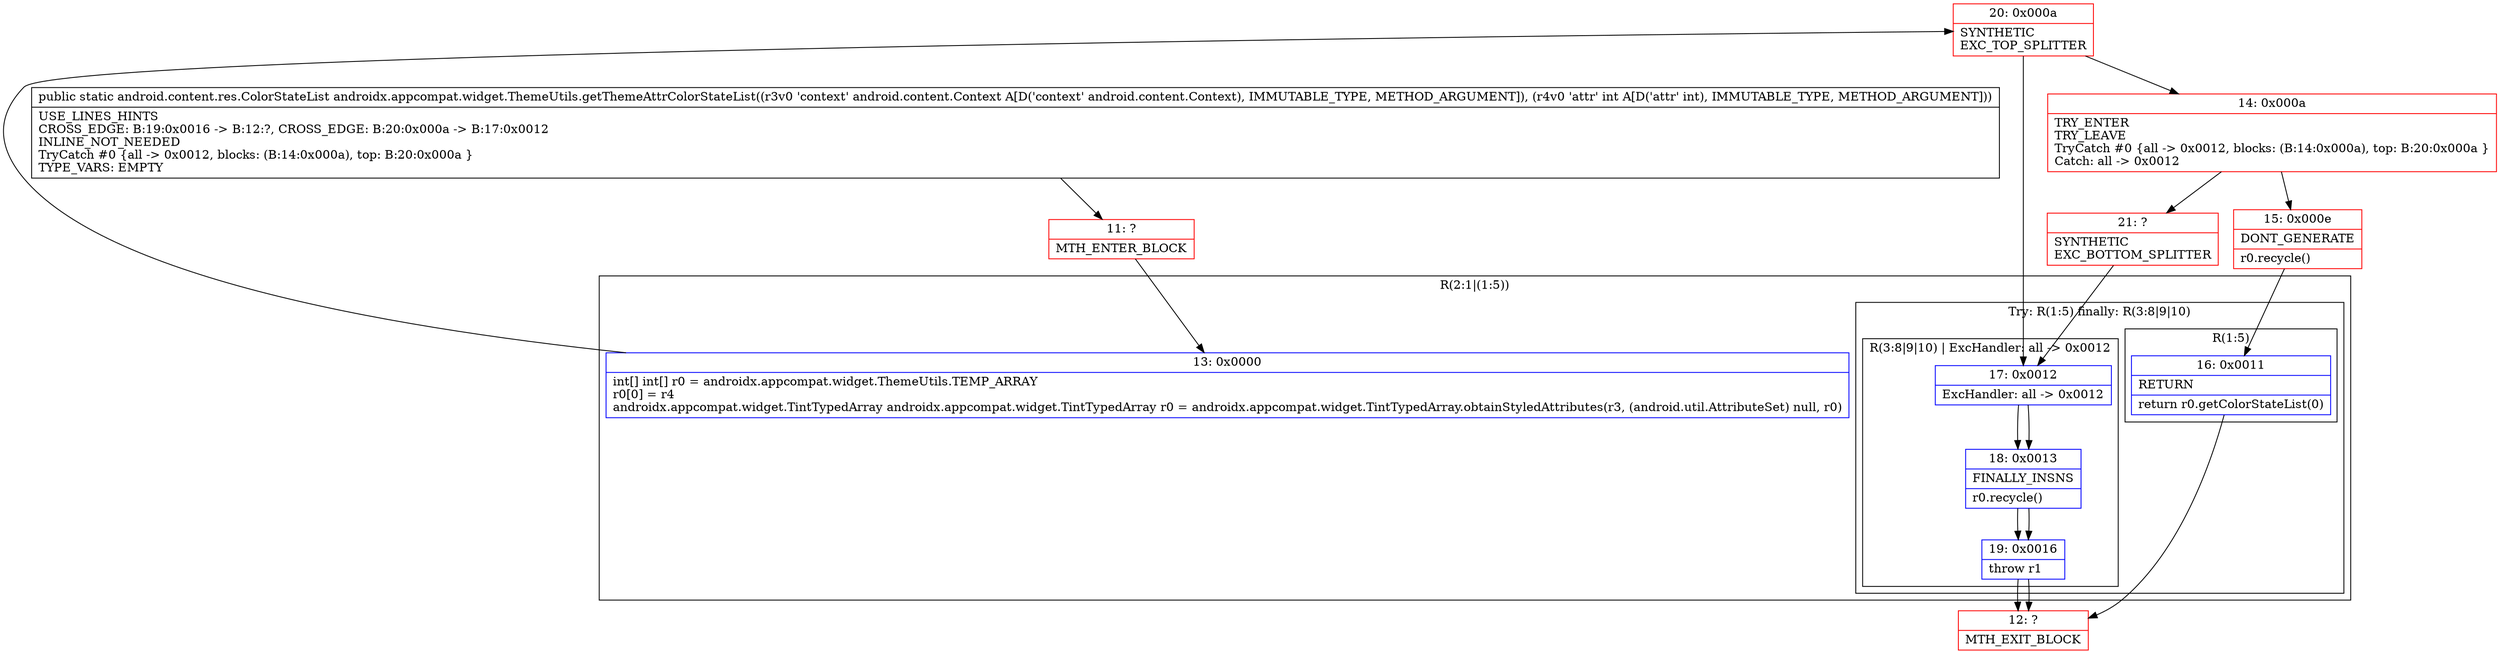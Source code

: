 digraph "CFG forandroidx.appcompat.widget.ThemeUtils.getThemeAttrColorStateList(Landroid\/content\/Context;I)Landroid\/content\/res\/ColorStateList;" {
subgraph cluster_Region_666891300 {
label = "R(2:1|(1:5))";
node [shape=record,color=blue];
Node_13 [shape=record,label="{13\:\ 0x0000|int[] int[] r0 = androidx.appcompat.widget.ThemeUtils.TEMP_ARRAY\lr0[0] = r4\landroidx.appcompat.widget.TintTypedArray androidx.appcompat.widget.TintTypedArray r0 = androidx.appcompat.widget.TintTypedArray.obtainStyledAttributes(r3, (android.util.AttributeSet) null, r0)\l}"];
subgraph cluster_TryCatchRegion_1092824459 {
label = "Try: R(1:5) finally: R(3:8|9|10)";
node [shape=record,color=blue];
subgraph cluster_Region_344341853 {
label = "R(1:5)";
node [shape=record,color=blue];
Node_16 [shape=record,label="{16\:\ 0x0011|RETURN\l|return r0.getColorStateList(0)\l}"];
}
subgraph cluster_Region_1983138511 {
label = "R(3:8|9|10) | ExcHandler: all \-\> 0x0012\l";
node [shape=record,color=blue];
Node_17 [shape=record,label="{17\:\ 0x0012|ExcHandler: all \-\> 0x0012\l}"];
Node_18 [shape=record,label="{18\:\ 0x0013|FINALLY_INSNS\l|r0.recycle()\l}"];
Node_19 [shape=record,label="{19\:\ 0x0016|throw r1\l}"];
}
}
}
subgraph cluster_Region_1983138511 {
label = "R(3:8|9|10) | ExcHandler: all \-\> 0x0012\l";
node [shape=record,color=blue];
Node_17 [shape=record,label="{17\:\ 0x0012|ExcHandler: all \-\> 0x0012\l}"];
Node_18 [shape=record,label="{18\:\ 0x0013|FINALLY_INSNS\l|r0.recycle()\l}"];
Node_19 [shape=record,label="{19\:\ 0x0016|throw r1\l}"];
}
Node_11 [shape=record,color=red,label="{11\:\ ?|MTH_ENTER_BLOCK\l}"];
Node_20 [shape=record,color=red,label="{20\:\ 0x000a|SYNTHETIC\lEXC_TOP_SPLITTER\l}"];
Node_14 [shape=record,color=red,label="{14\:\ 0x000a|TRY_ENTER\lTRY_LEAVE\lTryCatch #0 \{all \-\> 0x0012, blocks: (B:14:0x000a), top: B:20:0x000a \}\lCatch: all \-\> 0x0012\l}"];
Node_15 [shape=record,color=red,label="{15\:\ 0x000e|DONT_GENERATE\l|r0.recycle()\l}"];
Node_12 [shape=record,color=red,label="{12\:\ ?|MTH_EXIT_BLOCK\l}"];
Node_21 [shape=record,color=red,label="{21\:\ ?|SYNTHETIC\lEXC_BOTTOM_SPLITTER\l}"];
MethodNode[shape=record,label="{public static android.content.res.ColorStateList androidx.appcompat.widget.ThemeUtils.getThemeAttrColorStateList((r3v0 'context' android.content.Context A[D('context' android.content.Context), IMMUTABLE_TYPE, METHOD_ARGUMENT]), (r4v0 'attr' int A[D('attr' int), IMMUTABLE_TYPE, METHOD_ARGUMENT]))  | USE_LINES_HINTS\lCROSS_EDGE: B:19:0x0016 \-\> B:12:?, CROSS_EDGE: B:20:0x000a \-\> B:17:0x0012\lINLINE_NOT_NEEDED\lTryCatch #0 \{all \-\> 0x0012, blocks: (B:14:0x000a), top: B:20:0x000a \}\lTYPE_VARS: EMPTY\l}"];
MethodNode -> Node_11;Node_13 -> Node_20;
Node_16 -> Node_12;
Node_17 -> Node_18;
Node_18 -> Node_19;
Node_19 -> Node_12;
Node_17 -> Node_18;
Node_18 -> Node_19;
Node_19 -> Node_12;
Node_11 -> Node_13;
Node_20 -> Node_14;
Node_20 -> Node_17;
Node_14 -> Node_15;
Node_14 -> Node_21;
Node_15 -> Node_16;
Node_21 -> Node_17;
}

